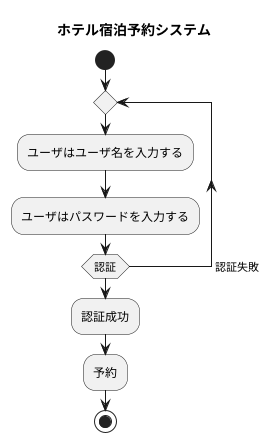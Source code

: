 @startuml
title ホテル宿泊予約システム
start 
repeat 
:ユーザはユーザ名を入力する;
:ユーザはパスワードを入力する;
repeat while(認証) -> 認証失敗
:認証成功;
:予約;
stop
@enduml